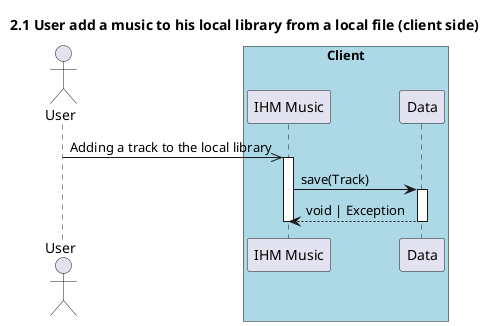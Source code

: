 @startuml 2.1 User add a music to his local library from a local file (client side)
title 2.1 User add a music to his local library from a local file (client side)

actor User
box "Client" #LightBlue
    participant "IHM Music" as IHM
    participant Data
end box

User ->> IHM : Adding a track to the local library
activate IHM

IHM -> Data : save(Track)
activate Data

Data --> IHM : void | Exception
deactivate Data
deactivate IHM

@enduml